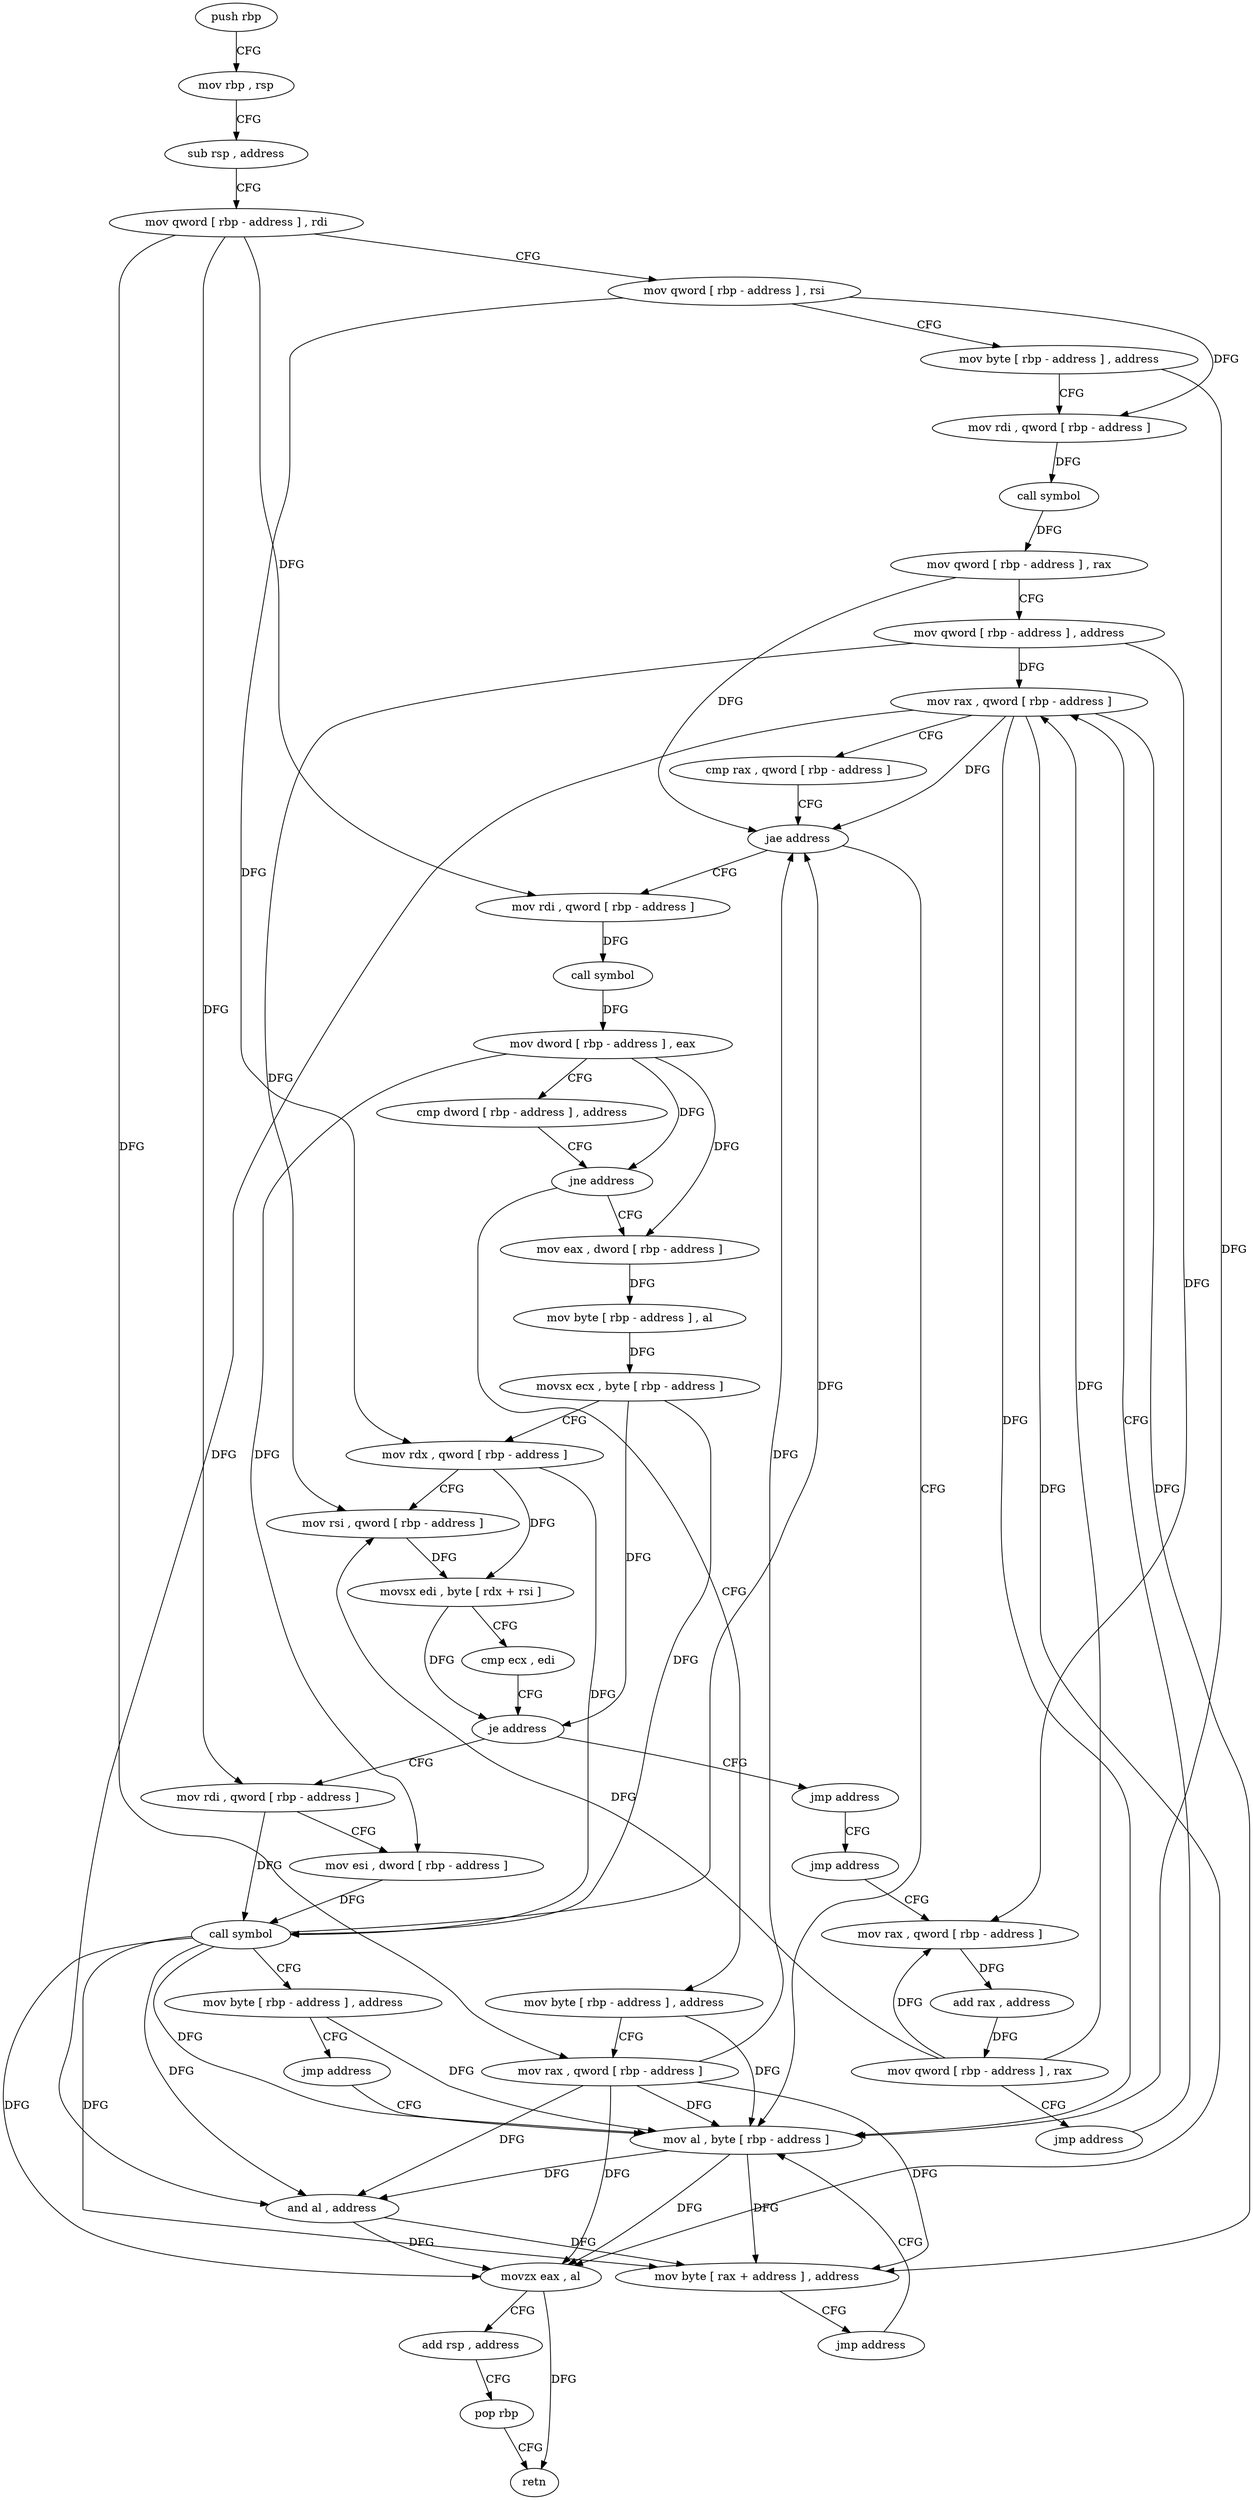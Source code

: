 digraph "func" {
"118944" [label = "push rbp" ]
"118945" [label = "mov rbp , rsp" ]
"118948" [label = "sub rsp , address" ]
"118952" [label = "mov qword [ rbp - address ] , rdi" ]
"118956" [label = "mov qword [ rbp - address ] , rsi" ]
"118960" [label = "mov byte [ rbp - address ] , address" ]
"118964" [label = "mov rdi , qword [ rbp - address ]" ]
"118968" [label = "call symbol" ]
"118973" [label = "mov qword [ rbp - address ] , rax" ]
"118977" [label = "mov qword [ rbp - address ] , address" ]
"118985" [label = "mov rax , qword [ rbp - address ]" ]
"119118" [label = "mov al , byte [ rbp - address ]" ]
"119121" [label = "and al , address" ]
"119123" [label = "movzx eax , al" ]
"119126" [label = "add rsp , address" ]
"119130" [label = "pop rbp" ]
"119131" [label = "retn" ]
"118999" [label = "mov rdi , qword [ rbp - address ]" ]
"119003" [label = "call symbol" ]
"119008" [label = "mov dword [ rbp - address ] , eax" ]
"119011" [label = "cmp dword [ rbp - address ] , address" ]
"119015" [label = "jne address" ]
"119038" [label = "mov eax , dword [ rbp - address ]" ]
"119021" [label = "mov byte [ rbp - address ] , address" ]
"119041" [label = "mov byte [ rbp - address ] , al" ]
"119044" [label = "movsx ecx , byte [ rbp - address ]" ]
"119048" [label = "mov rdx , qword [ rbp - address ]" ]
"119052" [label = "mov rsi , qword [ rbp - address ]" ]
"119056" [label = "movsx edi , byte [ rdx + rsi ]" ]
"119060" [label = "cmp ecx , edi" ]
"119062" [label = "je address" ]
"119089" [label = "jmp address" ]
"119068" [label = "mov rdi , qword [ rbp - address ]" ]
"119025" [label = "mov rax , qword [ rbp - address ]" ]
"119029" [label = "mov byte [ rax + address ] , address" ]
"119033" [label = "jmp address" ]
"119094" [label = "jmp address" ]
"119072" [label = "mov esi , dword [ rbp - address ]" ]
"119075" [label = "call symbol" ]
"119080" [label = "mov byte [ rbp - address ] , address" ]
"119084" [label = "jmp address" ]
"119099" [label = "mov rax , qword [ rbp - address ]" ]
"119103" [label = "add rax , address" ]
"119109" [label = "mov qword [ rbp - address ] , rax" ]
"119113" [label = "jmp address" ]
"118989" [label = "cmp rax , qword [ rbp - address ]" ]
"118993" [label = "jae address" ]
"118944" -> "118945" [ label = "CFG" ]
"118945" -> "118948" [ label = "CFG" ]
"118948" -> "118952" [ label = "CFG" ]
"118952" -> "118956" [ label = "CFG" ]
"118952" -> "118999" [ label = "DFG" ]
"118952" -> "119025" [ label = "DFG" ]
"118952" -> "119068" [ label = "DFG" ]
"118956" -> "118960" [ label = "CFG" ]
"118956" -> "118964" [ label = "DFG" ]
"118956" -> "119048" [ label = "DFG" ]
"118960" -> "118964" [ label = "CFG" ]
"118960" -> "119118" [ label = "DFG" ]
"118964" -> "118968" [ label = "DFG" ]
"118968" -> "118973" [ label = "DFG" ]
"118973" -> "118977" [ label = "CFG" ]
"118973" -> "118993" [ label = "DFG" ]
"118977" -> "118985" [ label = "DFG" ]
"118977" -> "119052" [ label = "DFG" ]
"118977" -> "119099" [ label = "DFG" ]
"118985" -> "118989" [ label = "CFG" ]
"118985" -> "118993" [ label = "DFG" ]
"118985" -> "119118" [ label = "DFG" ]
"118985" -> "119121" [ label = "DFG" ]
"118985" -> "119123" [ label = "DFG" ]
"118985" -> "119029" [ label = "DFG" ]
"119118" -> "119121" [ label = "DFG" ]
"119118" -> "119123" [ label = "DFG" ]
"119118" -> "119029" [ label = "DFG" ]
"119121" -> "119123" [ label = "DFG" ]
"119121" -> "119029" [ label = "DFG" ]
"119123" -> "119126" [ label = "CFG" ]
"119123" -> "119131" [ label = "DFG" ]
"119126" -> "119130" [ label = "CFG" ]
"119130" -> "119131" [ label = "CFG" ]
"118999" -> "119003" [ label = "DFG" ]
"119003" -> "119008" [ label = "DFG" ]
"119008" -> "119011" [ label = "CFG" ]
"119008" -> "119015" [ label = "DFG" ]
"119008" -> "119038" [ label = "DFG" ]
"119008" -> "119072" [ label = "DFG" ]
"119011" -> "119015" [ label = "CFG" ]
"119015" -> "119038" [ label = "CFG" ]
"119015" -> "119021" [ label = "CFG" ]
"119038" -> "119041" [ label = "DFG" ]
"119021" -> "119025" [ label = "CFG" ]
"119021" -> "119118" [ label = "DFG" ]
"119041" -> "119044" [ label = "DFG" ]
"119044" -> "119048" [ label = "CFG" ]
"119044" -> "119062" [ label = "DFG" ]
"119044" -> "119075" [ label = "DFG" ]
"119048" -> "119052" [ label = "CFG" ]
"119048" -> "119056" [ label = "DFG" ]
"119048" -> "119075" [ label = "DFG" ]
"119052" -> "119056" [ label = "DFG" ]
"119056" -> "119060" [ label = "CFG" ]
"119056" -> "119062" [ label = "DFG" ]
"119060" -> "119062" [ label = "CFG" ]
"119062" -> "119089" [ label = "CFG" ]
"119062" -> "119068" [ label = "CFG" ]
"119089" -> "119094" [ label = "CFG" ]
"119068" -> "119072" [ label = "CFG" ]
"119068" -> "119075" [ label = "DFG" ]
"119025" -> "119029" [ label = "DFG" ]
"119025" -> "119121" [ label = "DFG" ]
"119025" -> "119123" [ label = "DFG" ]
"119025" -> "118993" [ label = "DFG" ]
"119025" -> "119118" [ label = "DFG" ]
"119029" -> "119033" [ label = "CFG" ]
"119033" -> "119118" [ label = "CFG" ]
"119094" -> "119099" [ label = "CFG" ]
"119072" -> "119075" [ label = "DFG" ]
"119075" -> "119080" [ label = "CFG" ]
"119075" -> "119121" [ label = "DFG" ]
"119075" -> "119123" [ label = "DFG" ]
"119075" -> "119029" [ label = "DFG" ]
"119075" -> "118993" [ label = "DFG" ]
"119075" -> "119118" [ label = "DFG" ]
"119080" -> "119084" [ label = "CFG" ]
"119080" -> "119118" [ label = "DFG" ]
"119084" -> "119118" [ label = "CFG" ]
"119099" -> "119103" [ label = "DFG" ]
"119103" -> "119109" [ label = "DFG" ]
"119109" -> "119113" [ label = "CFG" ]
"119109" -> "118985" [ label = "DFG" ]
"119109" -> "119052" [ label = "DFG" ]
"119109" -> "119099" [ label = "DFG" ]
"119113" -> "118985" [ label = "CFG" ]
"118989" -> "118993" [ label = "CFG" ]
"118993" -> "119118" [ label = "CFG" ]
"118993" -> "118999" [ label = "CFG" ]
}
